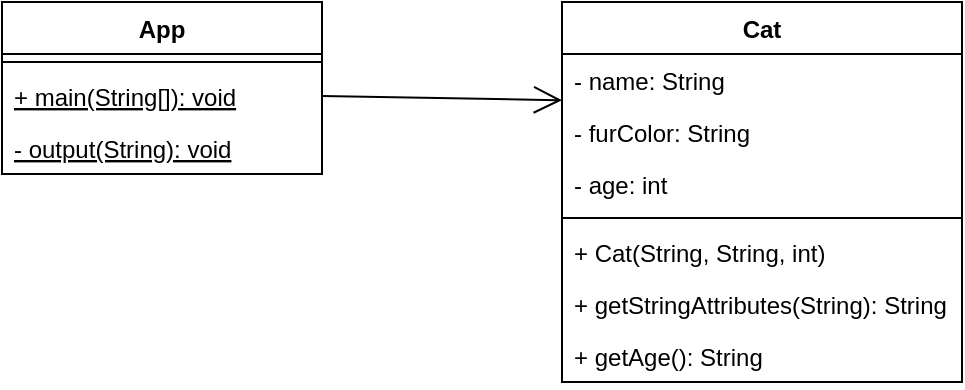 <mxfile>
    <diagram name="App / Cat" id="seOgi6E_YYIxVNgKrndI">
        <mxGraphModel dx="703" dy="614" grid="1" gridSize="10" guides="1" tooltips="1" connect="1" arrows="1" fold="1" page="1" pageScale="1" pageWidth="827" pageHeight="1169" math="0" shadow="0">
            <root>
                <mxCell id="U2OBzzkkWx3GwxSl6DcJ-0"/>
                <mxCell id="U2OBzzkkWx3GwxSl6DcJ-1" parent="U2OBzzkkWx3GwxSl6DcJ-0"/>
                <mxCell id="U2OBzzkkWx3GwxSl6DcJ-2" value="Cat" style="swimlane;fontStyle=1;align=center;verticalAlign=top;childLayout=stackLayout;horizontal=1;startSize=26;horizontalStack=0;resizeParent=1;resizeParentMax=0;resizeLast=0;collapsible=1;marginBottom=0;" parent="U2OBzzkkWx3GwxSl6DcJ-1" vertex="1">
                    <mxGeometry x="520" y="80" width="200" height="190" as="geometry"/>
                </mxCell>
                <mxCell id="U2OBzzkkWx3GwxSl6DcJ-3" value="- name: String" style="text;strokeColor=none;fillColor=none;align=left;verticalAlign=top;spacingLeft=4;spacingRight=4;overflow=hidden;rotatable=0;points=[[0,0.5],[1,0.5]];portConstraint=eastwest;" parent="U2OBzzkkWx3GwxSl6DcJ-2" vertex="1">
                    <mxGeometry y="26" width="200" height="26" as="geometry"/>
                </mxCell>
                <mxCell id="U2OBzzkkWx3GwxSl6DcJ-4" value="- furColor: String" style="text;strokeColor=none;fillColor=none;align=left;verticalAlign=top;spacingLeft=4;spacingRight=4;overflow=hidden;rotatable=0;points=[[0,0.5],[1,0.5]];portConstraint=eastwest;" parent="U2OBzzkkWx3GwxSl6DcJ-2" vertex="1">
                    <mxGeometry y="52" width="200" height="26" as="geometry"/>
                </mxCell>
                <mxCell id="U2OBzzkkWx3GwxSl6DcJ-5" value="- age: int" style="text;strokeColor=none;fillColor=none;align=left;verticalAlign=top;spacingLeft=4;spacingRight=4;overflow=hidden;rotatable=0;points=[[0,0.5],[1,0.5]];portConstraint=eastwest;" parent="U2OBzzkkWx3GwxSl6DcJ-2" vertex="1">
                    <mxGeometry y="78" width="200" height="26" as="geometry"/>
                </mxCell>
                <mxCell id="U2OBzzkkWx3GwxSl6DcJ-6" value="" style="line;strokeWidth=1;fillColor=none;align=left;verticalAlign=middle;spacingTop=-1;spacingLeft=3;spacingRight=3;rotatable=0;labelPosition=right;points=[];portConstraint=eastwest;strokeColor=inherit;" parent="U2OBzzkkWx3GwxSl6DcJ-2" vertex="1">
                    <mxGeometry y="104" width="200" height="8" as="geometry"/>
                </mxCell>
                <mxCell id="U2OBzzkkWx3GwxSl6DcJ-7" value="+ Cat(String, String, int)" style="text;strokeColor=none;fillColor=none;align=left;verticalAlign=top;spacingLeft=4;spacingRight=4;overflow=hidden;rotatable=0;points=[[0,0.5],[1,0.5]];portConstraint=eastwest;" parent="U2OBzzkkWx3GwxSl6DcJ-2" vertex="1">
                    <mxGeometry y="112" width="200" height="26" as="geometry"/>
                </mxCell>
                <mxCell id="U2OBzzkkWx3GwxSl6DcJ-8" value="+ getStringAttributes(String): String" style="text;strokeColor=none;fillColor=none;align=left;verticalAlign=top;spacingLeft=4;spacingRight=4;overflow=hidden;rotatable=0;points=[[0,0.5],[1,0.5]];portConstraint=eastwest;" parent="U2OBzzkkWx3GwxSl6DcJ-2" vertex="1">
                    <mxGeometry y="138" width="200" height="26" as="geometry"/>
                </mxCell>
                <mxCell id="U2OBzzkkWx3GwxSl6DcJ-12" value="+ getAge(): String" style="text;strokeColor=none;fillColor=none;align=left;verticalAlign=top;spacingLeft=4;spacingRight=4;overflow=hidden;rotatable=0;points=[[0,0.5],[1,0.5]];portConstraint=eastwest;" parent="U2OBzzkkWx3GwxSl6DcJ-2" vertex="1">
                    <mxGeometry y="164" width="200" height="26" as="geometry"/>
                </mxCell>
                <mxCell id="__v72zaVcLgS8lT9iHOd-0" value="App" style="swimlane;fontStyle=1;align=center;verticalAlign=top;childLayout=stackLayout;horizontal=1;startSize=26;horizontalStack=0;resizeParent=1;resizeParentMax=0;resizeLast=0;collapsible=1;marginBottom=0;" parent="U2OBzzkkWx3GwxSl6DcJ-1" vertex="1">
                    <mxGeometry x="240" y="80" width="160" height="86" as="geometry"/>
                </mxCell>
                <mxCell id="__v72zaVcLgS8lT9iHOd-2" value="" style="line;strokeWidth=1;fillColor=none;align=left;verticalAlign=middle;spacingTop=-1;spacingLeft=3;spacingRight=3;rotatable=0;labelPosition=right;points=[];portConstraint=eastwest;strokeColor=inherit;" parent="__v72zaVcLgS8lT9iHOd-0" vertex="1">
                    <mxGeometry y="26" width="160" height="8" as="geometry"/>
                </mxCell>
                <mxCell id="__v72zaVcLgS8lT9iHOd-3" value="+ main(String[]): void" style="text;strokeColor=none;fillColor=none;align=left;verticalAlign=top;spacingLeft=4;spacingRight=4;overflow=hidden;rotatable=0;points=[[0,0.5],[1,0.5]];portConstraint=eastwest;fontStyle=4" parent="__v72zaVcLgS8lT9iHOd-0" vertex="1">
                    <mxGeometry y="34" width="160" height="26" as="geometry"/>
                </mxCell>
                <mxCell id="__v72zaVcLgS8lT9iHOd-4" value="- output(String): void" style="text;strokeColor=none;fillColor=none;align=left;verticalAlign=top;spacingLeft=4;spacingRight=4;overflow=hidden;rotatable=0;points=[[0,0.5],[1,0.5]];portConstraint=eastwest;fontStyle=4" parent="__v72zaVcLgS8lT9iHOd-0" vertex="1">
                    <mxGeometry y="60" width="160" height="26" as="geometry"/>
                </mxCell>
                <mxCell id="oVOyvCEGTaQx_4tFPgYd-0" value="" style="endArrow=open;endFill=1;endSize=12;html=1;exitX=1;exitY=0.5;exitDx=0;exitDy=0;entryX=0;entryY=0.89;entryDx=0;entryDy=0;entryPerimeter=0;" parent="U2OBzzkkWx3GwxSl6DcJ-1" source="__v72zaVcLgS8lT9iHOd-3" target="U2OBzzkkWx3GwxSl6DcJ-3" edge="1">
                    <mxGeometry width="160" relative="1" as="geometry">
                        <mxPoint x="280" y="230" as="sourcePoint"/>
                        <mxPoint x="380" y="220" as="targetPoint"/>
                    </mxGeometry>
                </mxCell>
            </root>
        </mxGraphModel>
    </diagram>
    <diagram name="Cat" id="J7m54qr-l6n6ZJS9cNuH">
        <mxGraphModel dx="703" dy="614" grid="1" gridSize="10" guides="1" tooltips="1" connect="1" arrows="1" fold="1" page="1" pageScale="1" pageWidth="827" pageHeight="1169" math="0" shadow="0">
            <root>
                <mxCell id="sU-UNgcFHnMcmVNcPa_h-0"/>
                <mxCell id="sU-UNgcFHnMcmVNcPa_h-1" parent="sU-UNgcFHnMcmVNcPa_h-0"/>
                <mxCell id="sU-UNgcFHnMcmVNcPa_h-2" value="Cat" style="swimlane;fontStyle=1;align=center;verticalAlign=top;childLayout=stackLayout;horizontal=1;startSize=26;horizontalStack=0;resizeParent=1;resizeParentMax=0;resizeLast=0;collapsible=1;marginBottom=0;" vertex="1" parent="sU-UNgcFHnMcmVNcPa_h-1">
                    <mxGeometry x="314" y="80" width="200" height="268" as="geometry"/>
                </mxCell>
                <mxCell id="sU-UNgcFHnMcmVNcPa_h-3" value="- name: String" style="text;strokeColor=none;fillColor=none;align=left;verticalAlign=top;spacingLeft=4;spacingRight=4;overflow=hidden;rotatable=0;points=[[0,0.5],[1,0.5]];portConstraint=eastwest;" vertex="1" parent="sU-UNgcFHnMcmVNcPa_h-2">
                    <mxGeometry y="26" width="200" height="26" as="geometry"/>
                </mxCell>
                <mxCell id="sU-UNgcFHnMcmVNcPa_h-4" value="- furColor: String" style="text;strokeColor=none;fillColor=none;align=left;verticalAlign=top;spacingLeft=4;spacingRight=4;overflow=hidden;rotatable=0;points=[[0,0.5],[1,0.5]];portConstraint=eastwest;" vertex="1" parent="sU-UNgcFHnMcmVNcPa_h-2">
                    <mxGeometry y="52" width="200" height="26" as="geometry"/>
                </mxCell>
                <mxCell id="sU-UNgcFHnMcmVNcPa_h-5" value="- age: int" style="text;strokeColor=none;fillColor=none;align=left;verticalAlign=top;spacingLeft=4;spacingRight=4;overflow=hidden;rotatable=0;points=[[0,0.5],[1,0.5]];portConstraint=eastwest;" vertex="1" parent="sU-UNgcFHnMcmVNcPa_h-2">
                    <mxGeometry y="78" width="200" height="26" as="geometry"/>
                </mxCell>
                <mxCell id="OviFMkwnj7Bi6IYWwiuD-1" value="- isFemale: boolean" style="text;strokeColor=none;fillColor=none;align=left;verticalAlign=top;spacingLeft=4;spacingRight=4;overflow=hidden;rotatable=0;points=[[0,0.5],[1,0.5]];portConstraint=eastwest;" vertex="1" parent="sU-UNgcFHnMcmVNcPa_h-2">
                    <mxGeometry y="104" width="200" height="26" as="geometry"/>
                </mxCell>
                <mxCell id="OviFMkwnj7Bi6IYWwiuD-0" value="- counter: int" style="text;strokeColor=none;fillColor=none;align=left;verticalAlign=top;spacingLeft=4;spacingRight=4;overflow=hidden;rotatable=0;points=[[0,0.5],[1,0.5]];portConstraint=eastwest;" vertex="1" parent="sU-UNgcFHnMcmVNcPa_h-2">
                    <mxGeometry y="130" width="200" height="26" as="geometry"/>
                </mxCell>
                <mxCell id="sU-UNgcFHnMcmVNcPa_h-6" value="" style="line;strokeWidth=1;fillColor=none;align=left;verticalAlign=middle;spacingTop=-1;spacingLeft=3;spacingRight=3;rotatable=0;labelPosition=right;points=[];portConstraint=eastwest;strokeColor=inherit;" vertex="1" parent="sU-UNgcFHnMcmVNcPa_h-2">
                    <mxGeometry y="156" width="200" height="8" as="geometry"/>
                </mxCell>
                <mxCell id="sU-UNgcFHnMcmVNcPa_h-7" value="+ Cat(String, String, int, boolean)" style="text;strokeColor=none;fillColor=none;align=left;verticalAlign=top;spacingLeft=4;spacingRight=4;overflow=hidden;rotatable=0;points=[[0,0.5],[1,0.5]];portConstraint=eastwest;" vertex="1" parent="sU-UNgcFHnMcmVNcPa_h-2">
                    <mxGeometry y="164" width="200" height="26" as="geometry"/>
                </mxCell>
                <mxCell id="sU-UNgcFHnMcmVNcPa_h-8" value="+ getStringAttributes(String): String" style="text;strokeColor=none;fillColor=none;align=left;verticalAlign=top;spacingLeft=4;spacingRight=4;overflow=hidden;rotatable=0;points=[[0,0.5],[1,0.5]];portConstraint=eastwest;" vertex="1" parent="sU-UNgcFHnMcmVNcPa_h-2">
                    <mxGeometry y="190" width="200" height="26" as="geometry"/>
                </mxCell>
                <mxCell id="sU-UNgcFHnMcmVNcPa_h-9" value="+ getAge(): String" style="text;strokeColor=none;fillColor=none;align=left;verticalAlign=top;spacingLeft=4;spacingRight=4;overflow=hidden;rotatable=0;points=[[0,0.5],[1,0.5]];portConstraint=eastwest;" vertex="1" parent="sU-UNgcFHnMcmVNcPa_h-2">
                    <mxGeometry y="216" width="200" height="26" as="geometry"/>
                </mxCell>
                <mxCell id="OviFMkwnj7Bi6IYWwiuD-2" value="- checkCompliance(): String" style="text;strokeColor=none;fillColor=none;align=left;verticalAlign=top;spacingLeft=4;spacingRight=4;overflow=hidden;rotatable=0;points=[[0,0.5],[1,0.5]];portConstraint=eastwest;" vertex="1" parent="sU-UNgcFHnMcmVNcPa_h-2">
                    <mxGeometry y="242" width="200" height="26" as="geometry"/>
                </mxCell>
            </root>
        </mxGraphModel>
    </diagram>
    <diagram name="Cat-Tomcat" id="SbTCHkZuRL_LqRJ-MIM1">
        <mxGraphModel dx="703" dy="614" grid="1" gridSize="10" guides="1" tooltips="1" connect="1" arrows="1" fold="1" page="1" pageScale="1" pageWidth="827" pageHeight="1169" math="0" shadow="0">
            <root>
                <mxCell id="LQAnE60EkWcdYfqSehJb-0"/>
                <mxCell id="LQAnE60EkWcdYfqSehJb-1" parent="LQAnE60EkWcdYfqSehJb-0"/>
                <mxCell id="LQAnE60EkWcdYfqSehJb-2" value="Cat" style="swimlane;fontStyle=1;align=center;verticalAlign=top;childLayout=stackLayout;horizontal=1;startSize=26;horizontalStack=0;resizeParent=1;resizeParentMax=0;resizeLast=0;collapsible=1;marginBottom=0;" vertex="1" parent="LQAnE60EkWcdYfqSehJb-1">
                    <mxGeometry x="90" y="80" width="200" height="242" as="geometry"/>
                </mxCell>
                <mxCell id="LQAnE60EkWcdYfqSehJb-3" value="- name: String" style="text;strokeColor=none;fillColor=none;align=left;verticalAlign=top;spacingLeft=4;spacingRight=4;overflow=hidden;rotatable=0;points=[[0,0.5],[1,0.5]];portConstraint=eastwest;" vertex="1" parent="LQAnE60EkWcdYfqSehJb-2">
                    <mxGeometry y="26" width="200" height="26" as="geometry"/>
                </mxCell>
                <mxCell id="LQAnE60EkWcdYfqSehJb-4" value="- furColor: String" style="text;strokeColor=none;fillColor=none;align=left;verticalAlign=top;spacingLeft=4;spacingRight=4;overflow=hidden;rotatable=0;points=[[0,0.5],[1,0.5]];portConstraint=eastwest;" vertex="1" parent="LQAnE60EkWcdYfqSehJb-2">
                    <mxGeometry y="52" width="200" height="26" as="geometry"/>
                </mxCell>
                <mxCell id="LQAnE60EkWcdYfqSehJb-5" value="- age: int" style="text;strokeColor=none;fillColor=none;align=left;verticalAlign=top;spacingLeft=4;spacingRight=4;overflow=hidden;rotatable=0;points=[[0,0.5],[1,0.5]];portConstraint=eastwest;" vertex="1" parent="LQAnE60EkWcdYfqSehJb-2">
                    <mxGeometry y="78" width="200" height="26" as="geometry"/>
                </mxCell>
                <mxCell id="LQAnE60EkWcdYfqSehJb-7" value="- counter: int" style="text;strokeColor=none;fillColor=none;align=left;verticalAlign=top;spacingLeft=4;spacingRight=4;overflow=hidden;rotatable=0;points=[[0,0.5],[1,0.5]];portConstraint=eastwest;" vertex="1" parent="LQAnE60EkWcdYfqSehJb-2">
                    <mxGeometry y="104" width="200" height="26" as="geometry"/>
                </mxCell>
                <mxCell id="LQAnE60EkWcdYfqSehJb-8" value="" style="line;strokeWidth=1;fillColor=none;align=left;verticalAlign=middle;spacingTop=-1;spacingLeft=3;spacingRight=3;rotatable=0;labelPosition=right;points=[];portConstraint=eastwest;strokeColor=inherit;" vertex="1" parent="LQAnE60EkWcdYfqSehJb-2">
                    <mxGeometry y="130" width="200" height="8" as="geometry"/>
                </mxCell>
                <mxCell id="LQAnE60EkWcdYfqSehJb-9" value="+ Cat(String, String, int)" style="text;strokeColor=none;fillColor=none;align=left;verticalAlign=top;spacingLeft=4;spacingRight=4;overflow=hidden;rotatable=0;points=[[0,0.5],[1,0.5]];portConstraint=eastwest;" vertex="1" parent="LQAnE60EkWcdYfqSehJb-2">
                    <mxGeometry y="138" width="200" height="26" as="geometry"/>
                </mxCell>
                <mxCell id="LQAnE60EkWcdYfqSehJb-10" value="+ getStringAttributes(String): String" style="text;strokeColor=none;fillColor=none;align=left;verticalAlign=top;spacingLeft=4;spacingRight=4;overflow=hidden;rotatable=0;points=[[0,0.5],[1,0.5]];portConstraint=eastwest;" vertex="1" parent="LQAnE60EkWcdYfqSehJb-2">
                    <mxGeometry y="164" width="200" height="26" as="geometry"/>
                </mxCell>
                <mxCell id="LQAnE60EkWcdYfqSehJb-11" value="+ getAge(): String" style="text;strokeColor=none;fillColor=none;align=left;verticalAlign=top;spacingLeft=4;spacingRight=4;overflow=hidden;rotatable=0;points=[[0,0.5],[1,0.5]];portConstraint=eastwest;" vertex="1" parent="LQAnE60EkWcdYfqSehJb-2">
                    <mxGeometry y="190" width="200" height="26" as="geometry"/>
                </mxCell>
                <mxCell id="LQAnE60EkWcdYfqSehJb-12" value="- checkCompliance(): String" style="text;strokeColor=none;fillColor=none;align=left;verticalAlign=top;spacingLeft=4;spacingRight=4;overflow=hidden;rotatable=0;points=[[0,0.5],[1,0.5]];portConstraint=eastwest;" vertex="1" parent="LQAnE60EkWcdYfqSehJb-2">
                    <mxGeometry y="216" width="200" height="26" as="geometry"/>
                </mxCell>
                <mxCell id="tIJz_uQ-P8m0UtOFY6Eq-0" value="Tomcat" style="swimlane;fontStyle=1;align=center;verticalAlign=top;childLayout=stackLayout;horizontal=1;startSize=26;horizontalStack=0;resizeParent=1;resizeParentMax=0;resizeLast=0;collapsible=1;marginBottom=0;" vertex="1" parent="LQAnE60EkWcdYfqSehJb-1">
                    <mxGeometry x="360" y="80" width="200" height="190" as="geometry"/>
                </mxCell>
                <mxCell id="tIJz_uQ-P8m0UtOFY6Eq-1" value="- name: String" style="text;strokeColor=none;fillColor=none;align=left;verticalAlign=top;spacingLeft=4;spacingRight=4;overflow=hidden;rotatable=0;points=[[0,0.5],[1,0.5]];portConstraint=eastwest;" vertex="1" parent="tIJz_uQ-P8m0UtOFY6Eq-0">
                    <mxGeometry y="26" width="200" height="26" as="geometry"/>
                </mxCell>
                <mxCell id="tIJz_uQ-P8m0UtOFY6Eq-2" value="- furColor: String" style="text;strokeColor=none;fillColor=none;align=left;verticalAlign=top;spacingLeft=4;spacingRight=4;overflow=hidden;rotatable=0;points=[[0,0.5],[1,0.5]];portConstraint=eastwest;" vertex="1" parent="tIJz_uQ-P8m0UtOFY6Eq-0">
                    <mxGeometry y="52" width="200" height="26" as="geometry"/>
                </mxCell>
                <mxCell id="tIJz_uQ-P8m0UtOFY6Eq-3" value="- age: int" style="text;strokeColor=none;fillColor=none;align=left;verticalAlign=top;spacingLeft=4;spacingRight=4;overflow=hidden;rotatable=0;points=[[0,0.5],[1,0.5]];portConstraint=eastwest;" vertex="1" parent="tIJz_uQ-P8m0UtOFY6Eq-0">
                    <mxGeometry y="78" width="200" height="26" as="geometry"/>
                </mxCell>
                <mxCell id="tIJz_uQ-P8m0UtOFY6Eq-6" value="" style="line;strokeWidth=1;fillColor=none;align=left;verticalAlign=middle;spacingTop=-1;spacingLeft=3;spacingRight=3;rotatable=0;labelPosition=right;points=[];portConstraint=eastwest;strokeColor=inherit;" vertex="1" parent="tIJz_uQ-P8m0UtOFY6Eq-0">
                    <mxGeometry y="104" width="200" height="8" as="geometry"/>
                </mxCell>
                <mxCell id="tIJz_uQ-P8m0UtOFY6Eq-7" value="+ Cat(String, String, int)" style="text;strokeColor=none;fillColor=none;align=left;verticalAlign=top;spacingLeft=4;spacingRight=4;overflow=hidden;rotatable=0;points=[[0,0.5],[1,0.5]];portConstraint=eastwest;" vertex="1" parent="tIJz_uQ-P8m0UtOFY6Eq-0">
                    <mxGeometry y="112" width="200" height="26" as="geometry"/>
                </mxCell>
                <mxCell id="tIJz_uQ-P8m0UtOFY6Eq-8" value="+ getStringAttributes(String): String" style="text;strokeColor=none;fillColor=none;align=left;verticalAlign=top;spacingLeft=4;spacingRight=4;overflow=hidden;rotatable=0;points=[[0,0.5],[1,0.5]];portConstraint=eastwest;" vertex="1" parent="tIJz_uQ-P8m0UtOFY6Eq-0">
                    <mxGeometry y="138" width="200" height="26" as="geometry"/>
                </mxCell>
                <mxCell id="tIJz_uQ-P8m0UtOFY6Eq-9" value="+ getAge(): String" style="text;strokeColor=none;fillColor=none;align=left;verticalAlign=top;spacingLeft=4;spacingRight=4;overflow=hidden;rotatable=0;points=[[0,0.5],[1,0.5]];portConstraint=eastwest;" vertex="1" parent="tIJz_uQ-P8m0UtOFY6Eq-0">
                    <mxGeometry y="164" width="200" height="26" as="geometry"/>
                </mxCell>
            </root>
        </mxGraphModel>
    </diagram>
</mxfile>